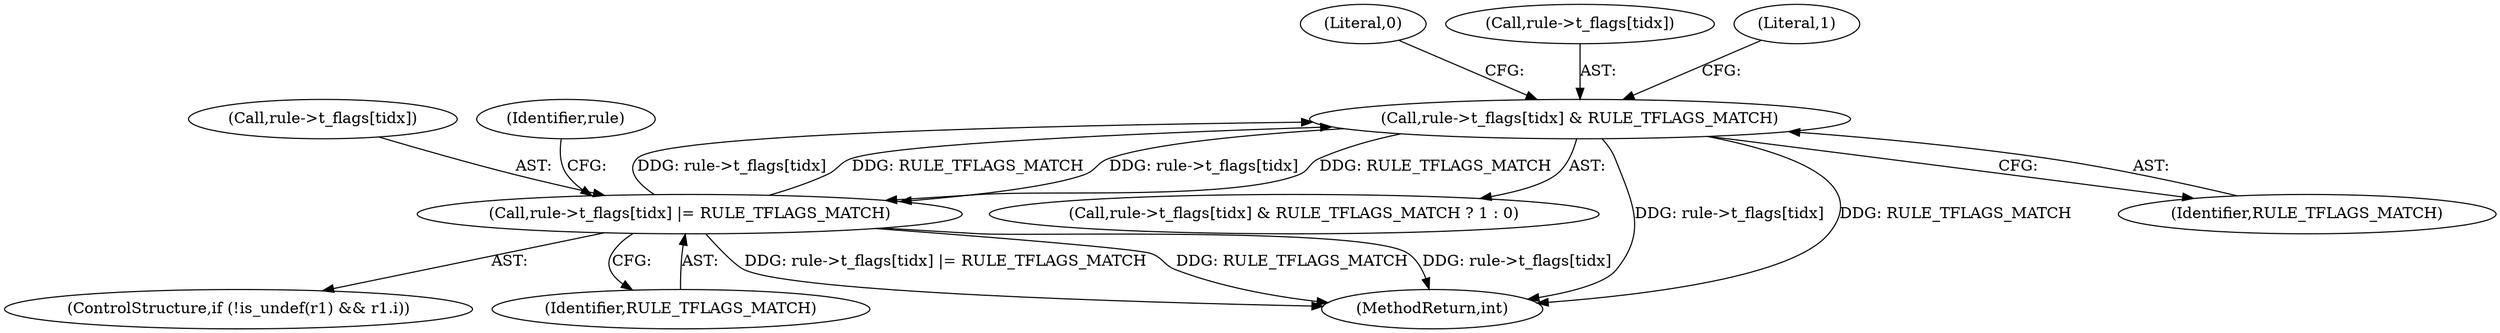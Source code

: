 digraph "0_yara_83d799804648c2a0895d40a19835d9b757c6fa4e@pointer" {
"1000730" [label="(Call,rule->t_flags[tidx] & RULE_TFLAGS_MATCH)"];
"1000779" [label="(Call,rule->t_flags[tidx] |= RULE_TFLAGS_MATCH)"];
"1000730" [label="(Call,rule->t_flags[tidx] & RULE_TFLAGS_MATCH)"];
"1000730" [label="(Call,rule->t_flags[tidx] & RULE_TFLAGS_MATCH)"];
"1000779" [label="(Call,rule->t_flags[tidx] |= RULE_TFLAGS_MATCH)"];
"1000729" [label="(Call,rule->t_flags[tidx] & RULE_TFLAGS_MATCH ? 1 : 0)"];
"1000738" [label="(Literal,0)"];
"1002713" [label="(MethodReturn,int)"];
"1000771" [label="(ControlStructure,if (!is_undef(r1) && r1.i))"];
"1000785" [label="(Identifier,RULE_TFLAGS_MATCH)"];
"1000780" [label="(Call,rule->t_flags[tidx])"];
"1000731" [label="(Call,rule->t_flags[tidx])"];
"1000737" [label="(Literal,1)"];
"1000736" [label="(Identifier,RULE_TFLAGS_MATCH)"];
"1000801" [label="(Identifier,rule)"];
"1000730" -> "1000729"  [label="AST: "];
"1000730" -> "1000736"  [label="CFG: "];
"1000731" -> "1000730"  [label="AST: "];
"1000736" -> "1000730"  [label="AST: "];
"1000737" -> "1000730"  [label="CFG: "];
"1000738" -> "1000730"  [label="CFG: "];
"1000730" -> "1002713"  [label="DDG: rule->t_flags[tidx]"];
"1000730" -> "1002713"  [label="DDG: RULE_TFLAGS_MATCH"];
"1000779" -> "1000730"  [label="DDG: rule->t_flags[tidx]"];
"1000779" -> "1000730"  [label="DDG: RULE_TFLAGS_MATCH"];
"1000730" -> "1000779"  [label="DDG: rule->t_flags[tidx]"];
"1000730" -> "1000779"  [label="DDG: RULE_TFLAGS_MATCH"];
"1000779" -> "1000771"  [label="AST: "];
"1000779" -> "1000785"  [label="CFG: "];
"1000780" -> "1000779"  [label="AST: "];
"1000785" -> "1000779"  [label="AST: "];
"1000801" -> "1000779"  [label="CFG: "];
"1000779" -> "1002713"  [label="DDG: RULE_TFLAGS_MATCH"];
"1000779" -> "1002713"  [label="DDG: rule->t_flags[tidx]"];
"1000779" -> "1002713"  [label="DDG: rule->t_flags[tidx] |= RULE_TFLAGS_MATCH"];
}
